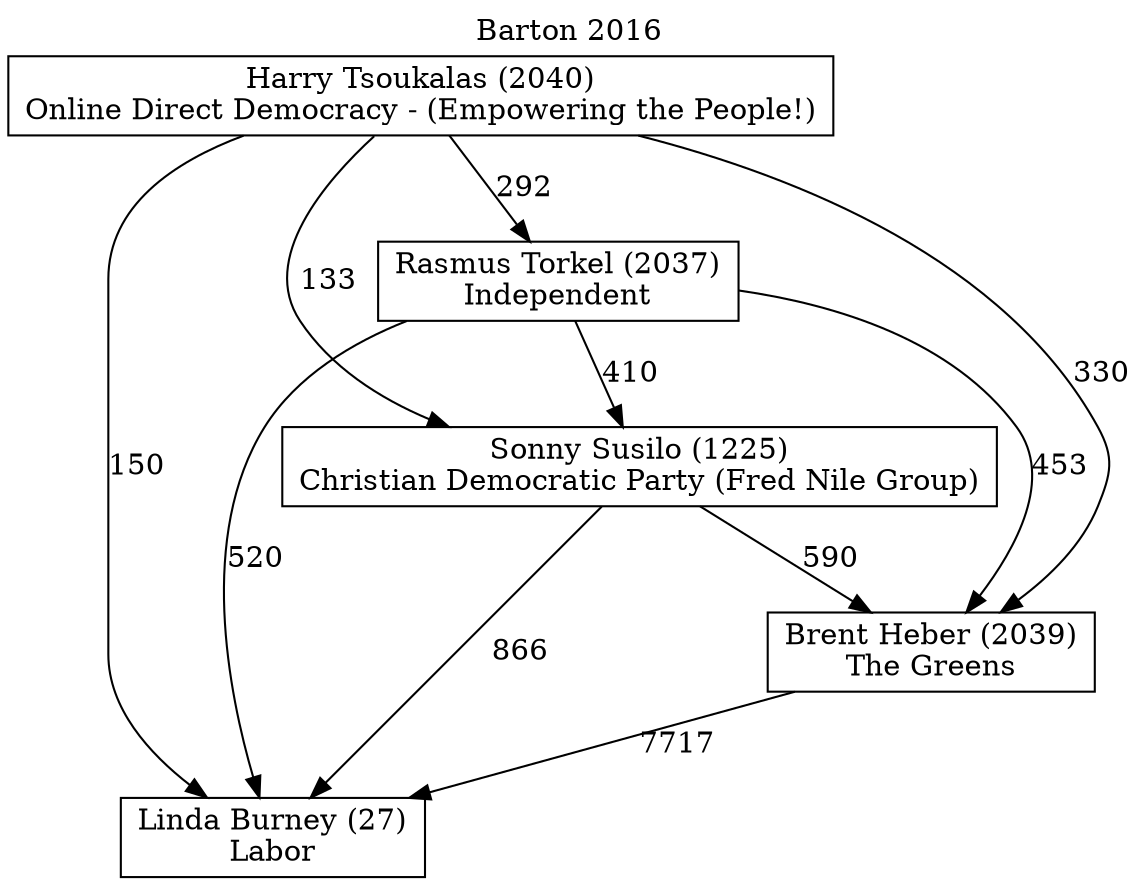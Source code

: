 // House preference flow
digraph "Linda Burney (27)_Barton_2016" {
	graph [label="Barton 2016" labelloc=t mclimit=10]
	node [shape=box]
	"Harry Tsoukalas (2040)" [label="Harry Tsoukalas (2040)
Online Direct Democracy - (Empowering the People!)"]
	"Rasmus Torkel (2037)" [label="Rasmus Torkel (2037)
Independent"]
	"Linda Burney (27)" [label="Linda Burney (27)
Labor"]
	"Brent Heber (2039)" [label="Brent Heber (2039)
The Greens"]
	"Sonny Susilo (1225)" [label="Sonny Susilo (1225)
Christian Democratic Party (Fred Nile Group)"]
	"Harry Tsoukalas (2040)" -> "Rasmus Torkel (2037)" [label=292]
	"Rasmus Torkel (2037)" -> "Brent Heber (2039)" [label=453]
	"Sonny Susilo (1225)" -> "Linda Burney (27)" [label=866]
	"Harry Tsoukalas (2040)" -> "Sonny Susilo (1225)" [label=133]
	"Harry Tsoukalas (2040)" -> "Brent Heber (2039)" [label=330]
	"Brent Heber (2039)" -> "Linda Burney (27)" [label=7717]
	"Rasmus Torkel (2037)" -> "Sonny Susilo (1225)" [label=410]
	"Sonny Susilo (1225)" -> "Brent Heber (2039)" [label=590]
	"Rasmus Torkel (2037)" -> "Linda Burney (27)" [label=520]
	"Harry Tsoukalas (2040)" -> "Linda Burney (27)" [label=150]
}
